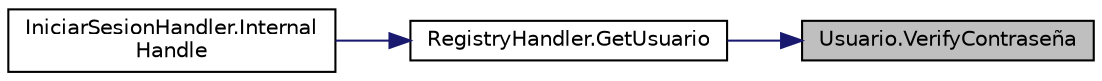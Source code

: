 digraph "Usuario.VerifyContraseña"
{
 // INTERACTIVE_SVG=YES
 // LATEX_PDF_SIZE
  edge [fontname="Helvetica",fontsize="10",labelfontname="Helvetica",labelfontsize="10"];
  node [fontname="Helvetica",fontsize="10",shape=record];
  rankdir="RL";
  Node1 [label="Usuario.VerifyContraseña",height=0.2,width=0.4,color="black", fillcolor="grey75", style="filled", fontcolor="black",tooltip="Método verificar que la contraseña sea igual a la anteriormente ingresada al iniciar sesión."];
  Node1 -> Node2 [dir="back",color="midnightblue",fontsize="10",style="solid",fontname="Helvetica"];
  Node2 [label="RegistryHandler.GetUsuario",height=0.2,width=0.4,color="black", fillcolor="white", style="filled",URL="$classRegistryHandler.html#a005052f60abd978ad080acd6e66bde57",tooltip="Método para obtener los datos de un Usuario."];
  Node2 -> Node3 [dir="back",color="midnightblue",fontsize="10",style="solid",fontname="Helvetica"];
  Node3 [label="IniciarSesionHandler.Internal\lHandle",height=0.2,width=0.4,color="black", fillcolor="white", style="filled",URL="$classIniciarSesionHandler.html#a0edabb292a13cc8ee0ee17d74609f54f",tooltip="Procesamiento de los mensajes."];
}
